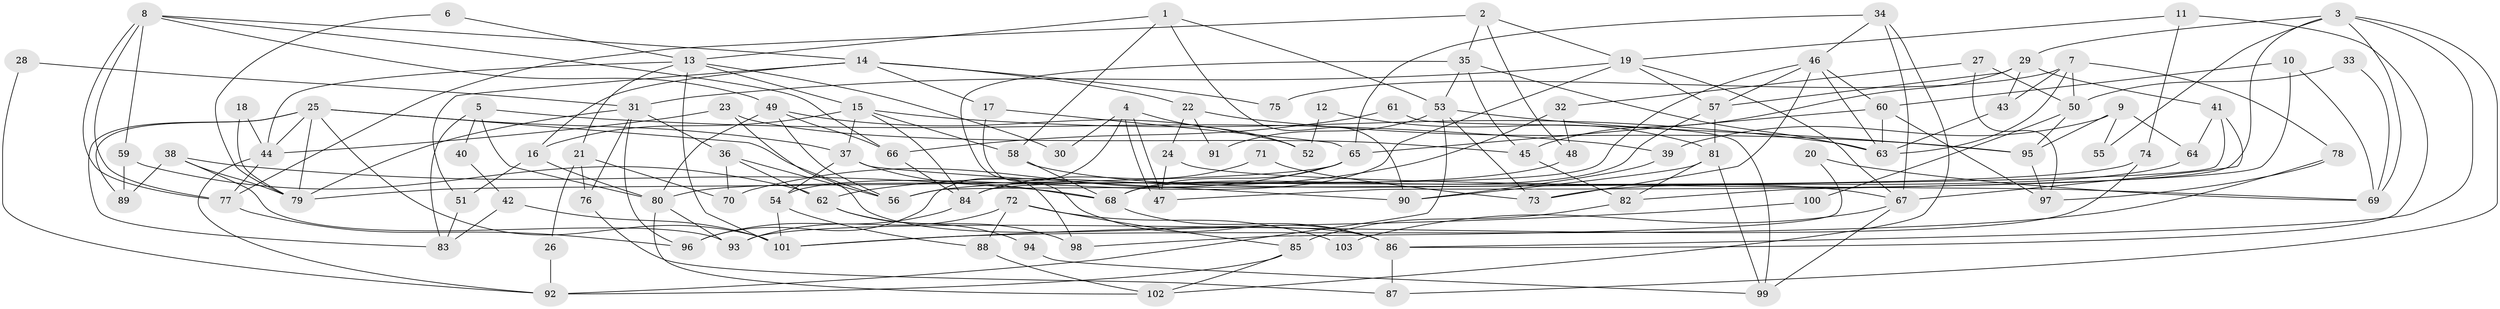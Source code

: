 // coarse degree distribution, {4: 0.2222222222222222, 7: 0.08333333333333333, 5: 0.18055555555555555, 6: 0.125, 3: 0.1388888888888889, 2: 0.1527777777777778, 11: 0.013888888888888888, 10: 0.013888888888888888, 8: 0.041666666666666664, 9: 0.027777777777777776}
// Generated by graph-tools (version 1.1) at 2025/24/03/03/25 07:24:04]
// undirected, 103 vertices, 206 edges
graph export_dot {
graph [start="1"]
  node [color=gray90,style=filled];
  1;
  2;
  3;
  4;
  5;
  6;
  7;
  8;
  9;
  10;
  11;
  12;
  13;
  14;
  15;
  16;
  17;
  18;
  19;
  20;
  21;
  22;
  23;
  24;
  25;
  26;
  27;
  28;
  29;
  30;
  31;
  32;
  33;
  34;
  35;
  36;
  37;
  38;
  39;
  40;
  41;
  42;
  43;
  44;
  45;
  46;
  47;
  48;
  49;
  50;
  51;
  52;
  53;
  54;
  55;
  56;
  57;
  58;
  59;
  60;
  61;
  62;
  63;
  64;
  65;
  66;
  67;
  68;
  69;
  70;
  71;
  72;
  73;
  74;
  75;
  76;
  77;
  78;
  79;
  80;
  81;
  82;
  83;
  84;
  85;
  86;
  87;
  88;
  89;
  90;
  91;
  92;
  93;
  94;
  95;
  96;
  97;
  98;
  99;
  100;
  101;
  102;
  103;
  1 -- 58;
  1 -- 90;
  1 -- 13;
  1 -- 53;
  2 -- 19;
  2 -- 35;
  2 -- 48;
  2 -- 77;
  3 -- 87;
  3 -- 29;
  3 -- 47;
  3 -- 55;
  3 -- 69;
  3 -- 86;
  4 -- 47;
  4 -- 47;
  4 -- 96;
  4 -- 30;
  4 -- 52;
  5 -- 39;
  5 -- 83;
  5 -- 40;
  5 -- 80;
  6 -- 13;
  6 -- 79;
  7 -- 63;
  7 -- 43;
  7 -- 50;
  7 -- 75;
  7 -- 78;
  8 -- 77;
  8 -- 77;
  8 -- 14;
  8 -- 49;
  8 -- 59;
  8 -- 66;
  9 -- 95;
  9 -- 64;
  9 -- 39;
  9 -- 55;
  10 -- 69;
  10 -- 82;
  10 -- 60;
  11 -- 74;
  11 -- 86;
  11 -- 19;
  12 -- 52;
  12 -- 81;
  13 -- 44;
  13 -- 15;
  13 -- 21;
  13 -- 30;
  13 -- 101;
  14 -- 17;
  14 -- 16;
  14 -- 22;
  14 -- 51;
  14 -- 75;
  15 -- 84;
  15 -- 16;
  15 -- 37;
  15 -- 58;
  15 -- 63;
  16 -- 80;
  16 -- 51;
  17 -- 86;
  17 -- 65;
  18 -- 44;
  18 -- 79;
  19 -- 67;
  19 -- 31;
  19 -- 54;
  19 -- 57;
  20 -- 69;
  20 -- 98;
  21 -- 70;
  21 -- 26;
  21 -- 76;
  22 -- 95;
  22 -- 24;
  22 -- 91;
  23 -- 86;
  23 -- 44;
  23 -- 45;
  24 -- 47;
  24 -- 69;
  25 -- 37;
  25 -- 101;
  25 -- 44;
  25 -- 56;
  25 -- 79;
  25 -- 83;
  25 -- 89;
  26 -- 92;
  27 -- 97;
  27 -- 32;
  27 -- 50;
  28 -- 92;
  28 -- 31;
  29 -- 57;
  29 -- 45;
  29 -- 41;
  29 -- 43;
  31 -- 79;
  31 -- 36;
  31 -- 76;
  31 -- 96;
  32 -- 48;
  32 -- 62;
  33 -- 50;
  33 -- 69;
  34 -- 46;
  34 -- 65;
  34 -- 67;
  34 -- 102;
  35 -- 63;
  35 -- 53;
  35 -- 45;
  35 -- 98;
  36 -- 56;
  36 -- 62;
  36 -- 70;
  37 -- 68;
  37 -- 54;
  37 -- 90;
  38 -- 79;
  38 -- 93;
  38 -- 68;
  38 -- 89;
  39 -- 90;
  40 -- 42;
  41 -- 67;
  41 -- 56;
  41 -- 64;
  42 -- 83;
  42 -- 101;
  43 -- 63;
  44 -- 77;
  44 -- 92;
  45 -- 82;
  46 -- 84;
  46 -- 63;
  46 -- 57;
  46 -- 60;
  46 -- 73;
  48 -- 56;
  49 -- 56;
  49 -- 52;
  49 -- 66;
  49 -- 80;
  50 -- 95;
  50 -- 100;
  51 -- 83;
  53 -- 95;
  53 -- 73;
  53 -- 91;
  53 -- 92;
  54 -- 88;
  54 -- 101;
  57 -- 68;
  57 -- 81;
  58 -- 68;
  58 -- 67;
  59 -- 89;
  59 -- 62;
  60 -- 63;
  60 -- 65;
  60 -- 97;
  61 -- 99;
  61 -- 66;
  62 -- 94;
  62 -- 98;
  64 -- 73;
  65 -- 68;
  65 -- 70;
  65 -- 79;
  66 -- 84;
  67 -- 99;
  67 -- 103;
  68 -- 86;
  71 -- 73;
  71 -- 84;
  72 -- 88;
  72 -- 85;
  72 -- 93;
  72 -- 103;
  74 -- 93;
  74 -- 80;
  76 -- 87;
  77 -- 96;
  78 -- 101;
  78 -- 97;
  80 -- 93;
  80 -- 102;
  81 -- 82;
  81 -- 90;
  81 -- 99;
  82 -- 85;
  84 -- 96;
  85 -- 102;
  85 -- 92;
  86 -- 87;
  88 -- 102;
  94 -- 99;
  95 -- 97;
  100 -- 101;
}
